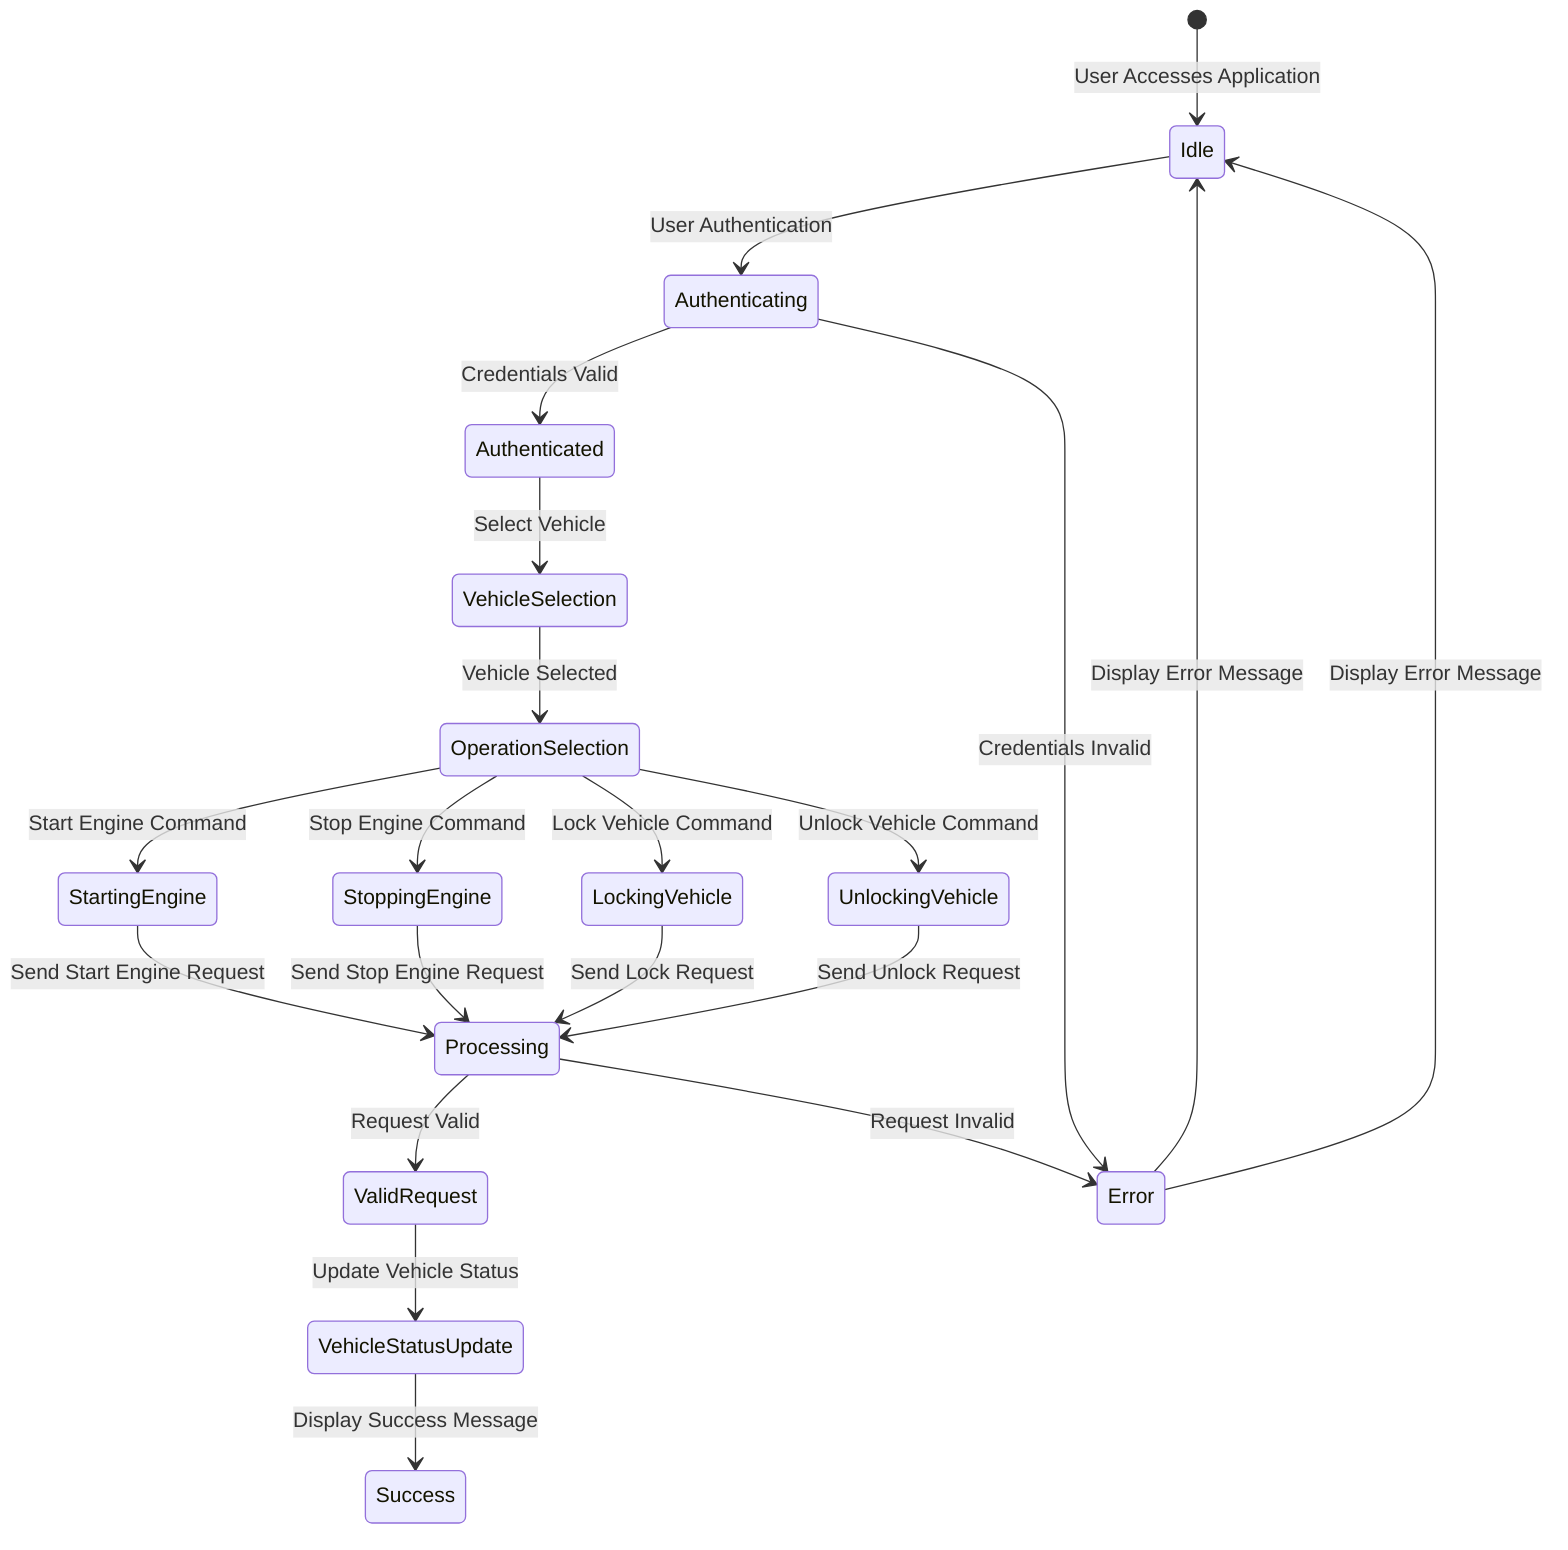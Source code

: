 stateDiagram-v2
    [*] --> Idle : User Accesses Application
    Idle --> Authenticating : User Authentication
    Authenticating --> Authenticated : Credentials Valid
    Authenticating --> Error : Credentials Invalid
    Error --> Idle : Display Error Message

    Authenticated --> VehicleSelection : Select Vehicle
    VehicleSelection --> OperationSelection : Vehicle Selected

    OperationSelection --> StartingEngine : Start Engine Command
    OperationSelection --> StoppingEngine : Stop Engine Command
    OperationSelection --> LockingVehicle : Lock Vehicle Command
    OperationSelection --> UnlockingVehicle : Unlock Vehicle Command

    StartingEngine --> Processing : Send Start Engine Request
    StoppingEngine --> Processing : Send Stop Engine Request
    LockingVehicle --> Processing : Send Lock Request
    UnlockingVehicle --> Processing : Send Unlock Request

    Processing --> ValidRequest : Request Valid
    Processing --> Error : Request Invalid

    ValidRequest --> VehicleStatusUpdate : Update Vehicle Status
    VehicleStatusUpdate --> Success : Display Success Message
    Error --> Idle : Display Error Message